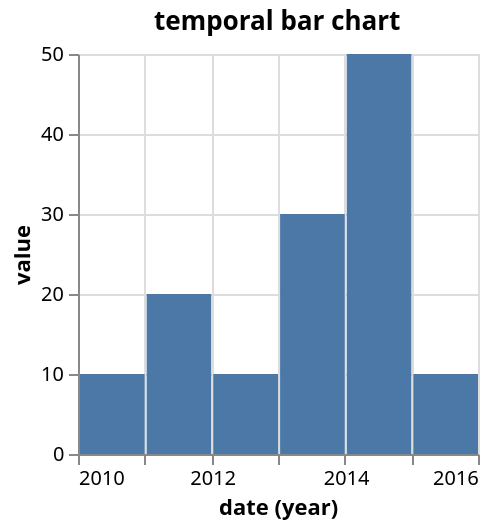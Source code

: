 {
  "$schema": "https://vega.github.io/schema/vega-lite/v5.json",
  "title": {
    "text": "temporal bar chart"
  },
  "data": {
    "values": [
      {
        "value": 10,
        "date": "2010"
      },
      {
        "value": 20,
        "date": "2011"
      },
      {
        "value": 10,
        "date": "2012"
      },
      {
        "value": 30,
        "date": "2013"
      },
      {
        "value": 50,
        "date": "2014"
      },
      {
        "value": 10,
        "date": "2015"
      }
    ]
  },
  "mark": {
    "type": "bar",
    "tooltip": true
  },
  "encoding": {
    "y": {
      "field": "value",
      "type": "quantitative"
    },
    "x": {
      "field": "date",
      "type": "temporal",
      "timeUnit": "utcyear",
      "axis": {
        "format": "%Y"
      }
    }
  }
}